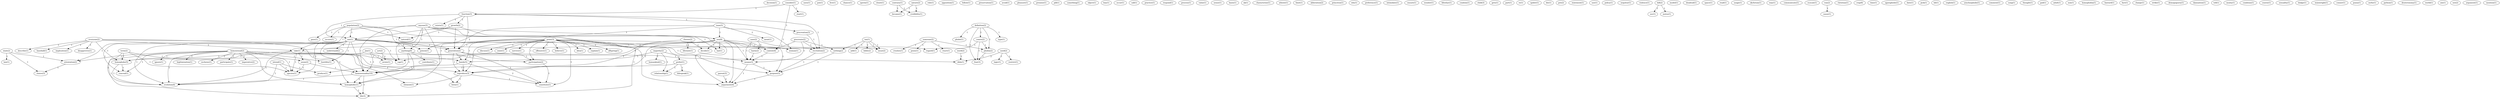 digraph G {
  decision [ label="decision(1)" ];
  population [ label="population(2)" ];
  occurs [ label="occurs(1)" ];
  pass [ label="pass(1)" ];
  natural [ label="natural(1)" ];
  one [ label="one(1)" ];
  generation [ label="generation(2)" ];
  arguement [ label="arguement(4)" ];
  uses [ label="uses(1)" ];
  isn [ label="isn(1)" ];
  add [ label="add(1)" ];
  nothing [ label="nothing(2)" ];
  bible [ label="bible(2)" ];
  issue [ label="issue(2)" ];
  put [ label="put(1)" ];
  style [ label="style(2)" ];
  law [ label="law(1)" ];
  orientation [ label="orientation(2)" ];
  choice [ label="choice(3)" ];
  live [ label="live(1)" ];
  someone [ label="someone(2)" ];
  crushes [ label="crushes(1)" ];
  penis [ label="penis(1)" ];
  react [ label="react(1)" ];
  phobia [ label="phobia(2)" ];
  chance [ label="chance(1)" ];
  sperm [ label="sperm(1)" ];
  closet [ label="closet(1)" ];
  contrary [ label="contrary(1)" ];
  became [ label="became(1)" ];
  credibility [ label="credibility(1)" ];
  homosexual [ label="homosexual(2)" ];
  participate [ label="participate(1)" ];
  imperative [ label="imperative(2)" ];
  ignore [ label="ignore(1)" ];
  family [ label="family(5)" ];
  hostility [ label="hostility(1)" ];
  reproduce [ label="reproduce(3)" ];
  species [ label="species(1)" ];
  legitimization [ label="legitimization(1)" ];
  eschews [ label="eschews(1)" ];
  form [ label="form(1)" ];
  element [ label="element(1)" ];
  homophobic [ label="homophobic(1)" ];
  conceal [ label="conceal(1)" ];
  evolution [ label="evolution(4)" ];
  life [ label="life(3)" ];
  role [ label="role(1)" ];
  definition [ label="definition(2)" ];
  comes [ label="comes(2)" ];
  type [ label="type(1)" ];
  fear [ label="fear(3)" ];
  phobe [ label="phobe(1)" ];
  case [ label="case(2)" ];
  harm [ label="harm(2)" ];
  regard [ label="regard(1)" ];
  means [ label="means(3)" ];
  opposition [ label="opposition(1)" ];
  follow [ label="follow(1)" ];
  consider [ label="consider(1)" ];
  function [ label="function(3)" ];
  start [ label="start(1)" ];
  context [ label="context(4)" ];
  preservation [ label="preservation(1)" ];
  choose [ label="choose(2)" ];
  lifestyle [ label="lifestyle(1)" ];
  decide [ label="decide(1)" ];
  avoid [ label="avoid(1)" ];
  nature [ label="nature(2)" ];
  pleasure [ label="pleasure(1)" ];
  growth [ label="growth(2)" ];
  exists [ label="exists(1)" ];
  procreation [ label="procreation(3)" ];
  recreation [ label="recreation(2)" ];
  intend [ label="intend(1)" ];
  produce [ label="produce(1)" ];
  premise [ label="premise(1)" ];
  pill [ label="pill(1)" ];
  something [ label="something(1)" ];
  object [ label="object(1)" ];
  boy [ label="boy(1)" ];
  occur [ label="occur(1)" ];
  call [ label="call(1)" ];
  practice [ label="practice(1)" ];
  respond [ label="respond(1)" ];
  process [ label="process(1)" ];
  value [ label="value(1)" ];
  sense [ label="sense(1)" ];
  procreate [ label="procreate(2)" ];
  everyone [ label="everyone(2)" ];
  describe [ label="describe(1)" ];
  baseball [ label="baseball(1)" ];
  implication [ label="implication(1)" ];
  take [ label="take(1)" ];
  disapproves [ label="disapproves(1)" ];
  cap [ label="cap(1)" ];
  homophobe [ label="homophobe(5)" ];
  homosexuality [ label="homosexuality(10)" ];
  used [ label="used(2)" ];
  restrict [ label="restrict(1)" ];
  logic [ label="logic(1)" ];
  didn [ label="didn(1)" ];
  basis [ label="basis(1)" ];
  uk [ label="uk(1)" ];
  characterize [ label="characterize(1)" ];
  atheist [ label="atheist(1)" ];
  limit [ label="limit(1)" ];
  abberation [ label="abberation(2)" ];
  princeton [ label="princeton(1)" ];
  edu [ label="edu(1)" ];
  preference [ label="preference(1)" ];
  intimidate [ label="intimidate(1)" ];
  point [ label="point(3)" ];
  discuss [ label="discuss(1)" ];
  exist [ label="exist(1)" ];
  survive [ label="survive(1)" ];
  offensive [ label="offensive(1)" ];
  believe [ label="believe(1)" ];
  idea [ label="idea(1)" ];
  explain [ label="explain(1)" ];
  offspring [ label="offspring(1)" ];
  participation [ label="participation(2)" ];
  constitute [ label="constitute(1)" ];
  ensure [ label="ensure(1)" ];
  wonder [ label="wonder(1)" ];
  lifestlye [ label="lifestlye(1)" ];
  condom [ label="condom(1)" ];
  child [ label="child(3)" ];
  gets [ label="gets(1)" ];
  part [ label="part(1)" ];
  re [ label="re(1)" ];
  spider [ label="spider(1)" ];
  purpose [ label="purpose(3)" ];
  die [ label="die(1)" ];
  pre [ label="pre(2)" ];
  man [ label="man(3)" ];
  meat [ label="meat(1)" ];
  sex [ label="sex(8)" ];
  woman [ label="woman(1)" ];
  poison [ label="poison(1)" ];
  statement [ label="statement(1)" ];
  use [ label="use(1)" ];
  term [ label="term(2)" ];
  seem [ label="seem(2)" ];
  policy [ label="policy(1)" ];
  sequitur [ label="sequitur(1)" ];
  violence [ label="violence(1)" ];
  bill [ label="bill(2)" ];
  soc [ label="soc(1)" ];
  motss [ label="motss(1)" ];
  model [ label="model(1)" ];
  deadend [ label="deadend(1)" ];
  space [ label="space(1)" ];
  majority [ label="majority(2)" ];
  prefer [ label="prefer(1)" ];
  humankind [ label="humankind(1)" ];
  relationship [ label="relationship(1)" ];
  read [ label="read(1)" ];
  understand [ label="understand(2)" ];
  anything [ label="anything(4)" ];
  usage [ label="usage(1)" ];
  okcforum [ label="okcforum(1)" ];
  way [ label="way(1)" ];
  communicate [ label="communicate(1)" ];
  eczcaw [ label="eczcaw(1)" ];
  run [ label="run(2)" ];
  cause [ label="cause(1)" ];
  christian [ label="christian(1)" ];
  crap [ label="crap(6)" ];
  time [ label="time(1)" ];
  bilespeak [ label="bilespeak(1)" ];
  agoraphobe [ label="agoraphobe(1)" ];
  word [ label="word(2)" ];
  date [ label="date(1)" ];
  pick [ label="pick(1)" ];
  anyone [ label="anyone(3)" ];
  hat [ label="hat(1)" ];
  bil [ label="bil(1)" ];
  parent [ label="parent(3)" ];
  english [ label="english(1)" ];
  arachnophobe [ label="arachnophobe(1)" ];
  comment [ label="comment(1)" ];
  song [ label="song(1)" ];
  thought [ label="thought(1)" ];
  jim [ label="jim(1)" ];
  wrote [ label="wrote(1)" ];
  god [ label="god(1)" ];
  adult [ label="adult(1)" ];
  non [ label="non(1)" ];
  homophobia [ label="homophobia(1)" ];
  bastard [ label="bastard(1)" ];
  fact [ label="fact(1)" ];
  charge [ label="charge(1)" ];
  strike [ label="strike(1)" ];
  demogoguery [ label="demogoguery(1)" ];
  isn [ label="isn(1)" ];
  damnation [ label="damnation(1)" ];
  contribute [ label="contribute(1)" ];
  tell [ label="tell(1)" ];
  monty [ label="monty(1)" ];
  condemn [ label="condemn(1)" ];
  course [ label="course(1)" ];
  sexuality [ label="sexuality(1)" ];
  dodge [ label="dodge(1)" ];
  wainwright [ label="wainwright(1)" ];
  conner [ label="conner(1)" ];
  puma [ label="puma(1)" ];
  osrhe [ label="osrhe(1)" ];
  python [ label="python(1)" ];
  deuteronomy [ label="deuteronomy(1)" ];
  act [ label="act(2)" ];
  world [ label="world(1)" ];
  ain [ label="ain(1)" ];
  see [ label="see(2)" ];
  argument [ label="argument(1)" ];
  mention [ label="mention(1)" ];
  population -> occurs [ label="1" ];
  population -> pass [ label="1" ];
  population -> natural [ label="1" ];
  population -> one [ label="1" ];
  population -> generation [ label="1" ];
  population -> arguement [ label="1" ];
  isn -> add [ label="1" ];
  isn -> nothing [ label="1" ];
  isn -> bible [ label="1" ];
  isn -> issue [ label="1" ];
  style -> law [ label="1" ];
  style -> orientation [ label="1" ];
  style -> choice [ label="1" ];
  someone -> crushes [ label="1" ];
  someone -> penis [ label="1" ];
  someone -> react [ label="1" ];
  someone -> phobia [ label="1" ];
  contrary -> became [ label="1" ];
  contrary -> credibility [ label="1" ];
  homosexual -> participate [ label="1" ];
  homosexual -> imperative [ label="1" ];
  homosexual -> ignore [ label="1" ];
  homosexual -> family [ label="1" ];
  homosexual -> orientation [ label="1" ];
  homosexual -> hostility [ label="1" ];
  homosexual -> reproduce [ label="1" ];
  homosexual -> species [ label="1" ];
  homosexual -> legitimization [ label="1" ];
  homosexual -> eschews [ label="1" ];
  homosexual -> form [ label="1" ];
  homosexual -> element [ label="1" ];
  homosexual -> homophobic [ label="1" ];
  homosexual -> conceal [ label="1" ];
  homosexual -> evolution [ label="1" ];
  homosexual -> life [ label="1" ];
  definition -> comes [ label="1" ];
  definition -> phobia [ label="1" ];
  definition -> type [ label="1" ];
  definition -> fear [ label="1" ];
  definition -> phobe [ label="1" ];
  case -> harm [ label="1" ];
  case -> regard [ label="1" ];
  case -> means [ label="1" ];
  consider -> function [ label="1" ];
  consider -> start [ label="1" ];
  consider -> context [ label="1" ];
  choose -> lifestyle [ label="1" ];
  choose -> decide [ label="1" ];
  choose -> reproduce [ label="1" ];
  nature -> became [ label="1" ];
  nature -> credibility [ label="1" ];
  function -> growth [ label="1" ];
  function -> exists [ label="1" ];
  function -> one [ label="1" ];
  function -> generation [ label="1" ];
  function -> procreation [ label="1" ];
  function -> recreation [ label="1" ];
  growth -> natural [ label="1" ];
  growth -> one [ label="1" ];
  growth -> generation [ label="1" ];
  growth -> arguement [ label="1" ];
  intend -> produce [ label="1" ];
  intend -> species [ label="1" ];
  intend -> evolution [ label="1" ];
  procreate -> nothing [ label="1" ];
  procreate -> context [ label="1" ];
  procreate -> recreation [ label="1" ];
  procreate -> means [ label="1" ];
  everyone -> describe [ label="1" ];
  everyone -> baseball [ label="1" ];
  everyone -> implication [ label="1" ];
  everyone -> take [ label="1" ];
  everyone -> disapproves [ label="1" ];
  everyone -> cap [ label="1" ];
  everyone -> homophobe [ label="1" ];
  everyone -> homosexuality [ label="1" ];
  used -> restrict [ label="1" ];
  used -> logic [ label="1" ];
  used -> didn [ label="2" ];
  point -> discuss [ label="1" ];
  point -> exist [ label="1" ];
  point -> survive [ label="1" ];
  point -> generation [ label="1" ];
  point -> context [ label="1" ];
  point -> offensive [ label="1" ];
  point -> believe [ label="1" ];
  point -> family [ label="1" ];
  point -> idea [ label="1" ];
  point -> explain [ label="1" ];
  point -> means [ label="1" ];
  point -> reproduce [ label="1" ];
  point -> offspring [ label="1" ];
  point -> issue [ label="1" ];
  point -> participation [ label="1" ];
  point -> constitute [ label="1" ];
  comes -> phobia [ label="1" ];
  comes -> regard [ label="1" ];
  comes -> fear [ label="1" ];
  phobia -> fear [ label="1" ];
  nothing -> purpose [ label="1" ];
  man -> meat [ label="2" ];
  man -> produce [ label="1" ];
  man -> sex [ label="1" ];
  man -> woman [ label="1" ];
  man -> poison [ label="2" ];
  term -> seem [ label="1" ];
  term -> species [ label="1" ];
  term -> homophobe [ label="1" ];
  term -> evolution [ label="1" ];
  harm -> means [ label="1" ];
  bill -> soc [ label="1" ];
  bill -> motss [ label="1" ];
  majority -> prefer [ label="1" ];
  majority -> humankind [ label="1" ];
  majority -> family [ label="1" ];
  majority -> relationship [ label="1" ];
  one -> understand [ label="1" ];
  one -> generation [ label="1" ];
  one -> context [ label="2" ];
  one -> orientation [ label="1" ];
  one -> purpose [ label="1" ];
  one -> hostility [ label="1" ];
  one -> anything [ label="1" ];
  one -> species [ label="1" ];
  one -> homosexuality [ label="1" ];
  one -> homophobic [ label="1" ];
  one -> poison [ label="1" ];
  one -> conceal [ label="1" ];
  one -> evolution [ label="1" ];
  run -> cause [ label="1" ];
  generation -> family [ label="1" ];
  generation -> reproduce [ label="1" ];
  generation -> participation [ label="1" ];
  generation -> constitute [ label="1" ];
  prefer -> homosexuality [ label="1" ];
  prefer -> bilespeak [ label="1" ];
  prefer -> relationship [ label="1" ];
  word -> didn [ label="1" ];
  procreation -> recreation [ label="1" ];
  context -> means [ label="1" ];
  anyone -> sex [ label="1" ];
  anyone -> take [ label="1" ];
  anyone -> hat [ label="1" ];
  anyone -> anything [ label="1" ];
  anyone -> cap [ label="1" ];
  anyone -> homosexuality [ label="1" ];
  anyone -> homophobic [ label="1" ];
  anyone -> life [ label="1" ];
  parent -> arguement [ label="2" ];
  sex -> take [ label="1" ];
  sex -> woman [ label="1" ];
  sex -> decide [ label="1" ];
  sex -> recreation [ label="2" ];
  sex -> means [ label="1" ];
  sex -> purpose [ label="1" ];
  sex -> hat [ label="1" ];
  sex -> reproduce [ label="1" ];
  sex -> cap [ label="1" ];
  sex -> arguement [ label="1" ];
  jim -> didn [ label="1" ];
  jim -> homophobe [ label="1" ];
  jim -> homosexuality [ label="1" ];
  jim -> wrote [ label="1" ];
  take -> seem [ label="1" ];
  take -> species [ label="1" ];
  take -> cap [ label="1" ];
  take -> homophobe [ label="1" ];
  take -> evolution [ label="1" ];
  family -> reproduce [ label="2" ];
  family -> homosexuality [ label="1" ];
  family -> constitute [ label="2" ];
  recreation -> purpose [ label="1" ];
  orientation -> choice [ label="1" ];
  means -> purpose [ label="1" ];
  means -> arguement [ label="1" ];
  purpose -> arguement [ label="1" ];
  isn -> issue [ label="1" ];
  reproduce -> form [ label="1" ];
  reproduce -> element [ label="1" ];
  reproduce -> constitute [ label="1" ];
  anything -> homosexuality [ label="1" ];
  anything -> homophobic [ label="1" ];
  anything -> contribute [ label="1" ];
  anything -> participation [ label="1" ];
  seem -> species [ label="1" ];
  seem -> homosexuality [ label="1" ];
  homophobe -> conceal [ label="1" ];
  homophobe -> evolution [ label="1" ];
  homosexuality -> homophobic [ label="2" ];
  homosexuality -> evolution [ label="1" ];
  homosexuality -> life [ label="1" ];
  act -> wrote [ label="1" ];
  homophobic -> life [ label="1" ];
  participation -> constitute [ label="1" ];
}

